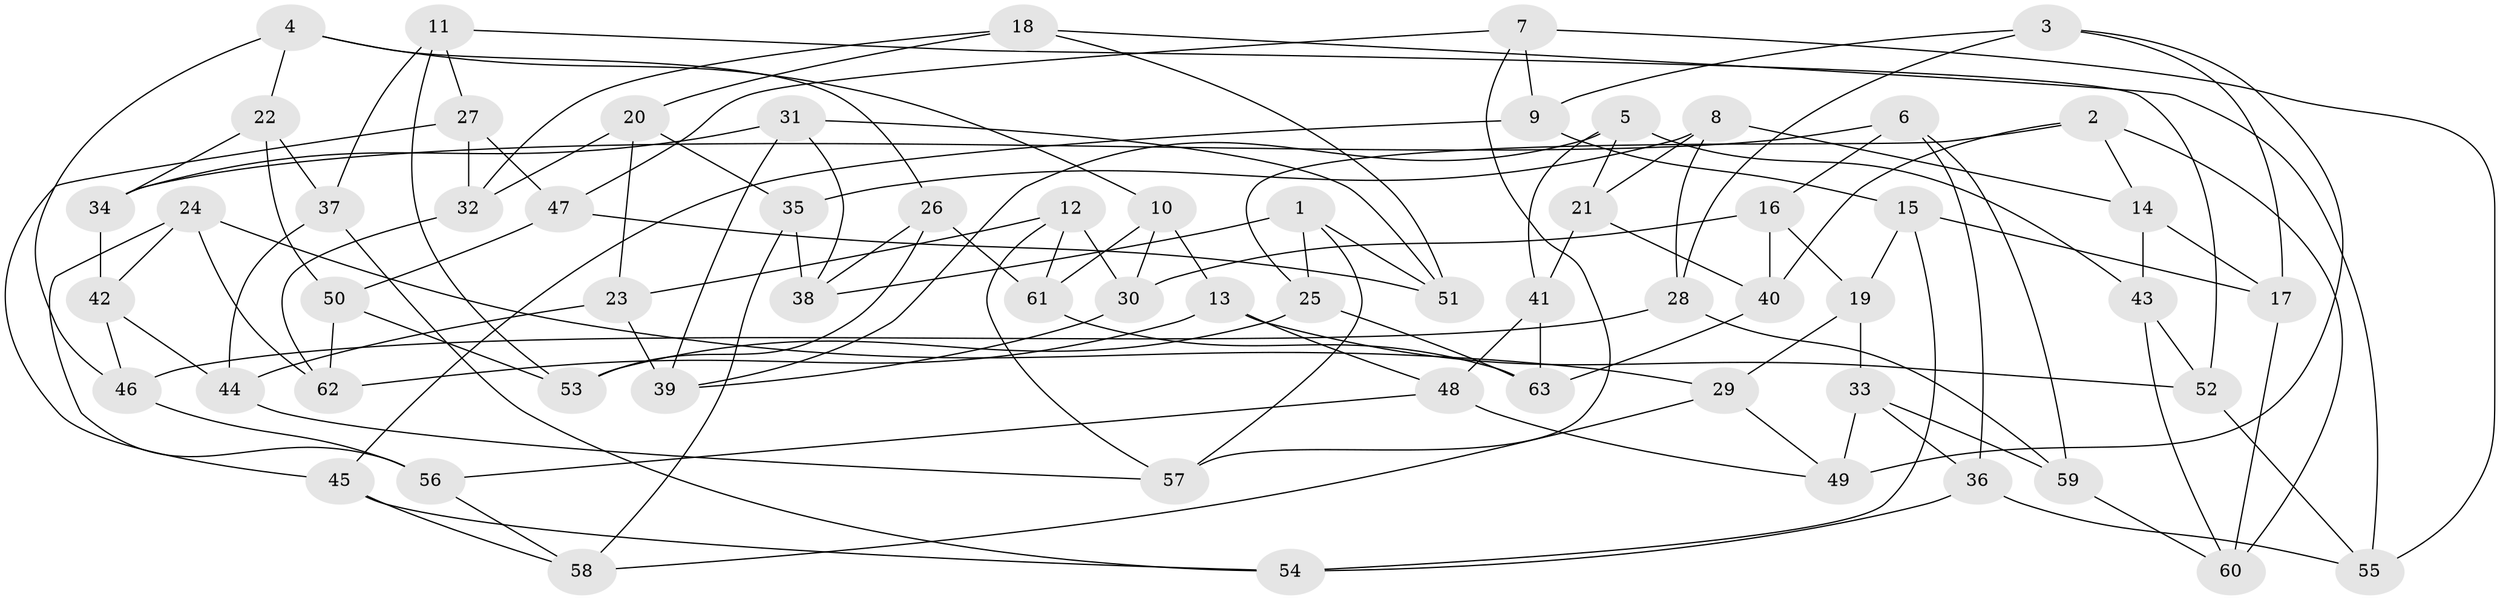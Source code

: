 // coarse degree distribution, {6: 0.42105263157894735, 5: 0.21052631578947367, 4: 0.3684210526315789}
// Generated by graph-tools (version 1.1) at 2025/52/02/27/25 19:52:31]
// undirected, 63 vertices, 126 edges
graph export_dot {
graph [start="1"]
  node [color=gray90,style=filled];
  1;
  2;
  3;
  4;
  5;
  6;
  7;
  8;
  9;
  10;
  11;
  12;
  13;
  14;
  15;
  16;
  17;
  18;
  19;
  20;
  21;
  22;
  23;
  24;
  25;
  26;
  27;
  28;
  29;
  30;
  31;
  32;
  33;
  34;
  35;
  36;
  37;
  38;
  39;
  40;
  41;
  42;
  43;
  44;
  45;
  46;
  47;
  48;
  49;
  50;
  51;
  52;
  53;
  54;
  55;
  56;
  57;
  58;
  59;
  60;
  61;
  62;
  63;
  1 -- 25;
  1 -- 51;
  1 -- 38;
  1 -- 57;
  2 -- 14;
  2 -- 40;
  2 -- 60;
  2 -- 25;
  3 -- 28;
  3 -- 9;
  3 -- 49;
  3 -- 17;
  4 -- 22;
  4 -- 26;
  4 -- 46;
  4 -- 10;
  5 -- 21;
  5 -- 43;
  5 -- 39;
  5 -- 41;
  6 -- 34;
  6 -- 16;
  6 -- 36;
  6 -- 59;
  7 -- 47;
  7 -- 9;
  7 -- 57;
  7 -- 55;
  8 -- 35;
  8 -- 14;
  8 -- 21;
  8 -- 28;
  9 -- 45;
  9 -- 15;
  10 -- 61;
  10 -- 30;
  10 -- 13;
  11 -- 52;
  11 -- 27;
  11 -- 37;
  11 -- 53;
  12 -- 23;
  12 -- 57;
  12 -- 61;
  12 -- 30;
  13 -- 62;
  13 -- 48;
  13 -- 52;
  14 -- 43;
  14 -- 17;
  15 -- 54;
  15 -- 19;
  15 -- 17;
  16 -- 40;
  16 -- 30;
  16 -- 19;
  17 -- 60;
  18 -- 55;
  18 -- 20;
  18 -- 51;
  18 -- 32;
  19 -- 33;
  19 -- 29;
  20 -- 32;
  20 -- 35;
  20 -- 23;
  21 -- 41;
  21 -- 40;
  22 -- 37;
  22 -- 50;
  22 -- 34;
  23 -- 44;
  23 -- 39;
  24 -- 62;
  24 -- 56;
  24 -- 42;
  24 -- 29;
  25 -- 53;
  25 -- 63;
  26 -- 38;
  26 -- 53;
  26 -- 61;
  27 -- 47;
  27 -- 32;
  27 -- 45;
  28 -- 46;
  28 -- 59;
  29 -- 58;
  29 -- 49;
  30 -- 39;
  31 -- 34;
  31 -- 39;
  31 -- 51;
  31 -- 38;
  32 -- 62;
  33 -- 36;
  33 -- 59;
  33 -- 49;
  34 -- 42;
  35 -- 58;
  35 -- 38;
  36 -- 54;
  36 -- 55;
  37 -- 54;
  37 -- 44;
  40 -- 63;
  41 -- 48;
  41 -- 63;
  42 -- 46;
  42 -- 44;
  43 -- 52;
  43 -- 60;
  44 -- 57;
  45 -- 58;
  45 -- 54;
  46 -- 56;
  47 -- 50;
  47 -- 51;
  48 -- 49;
  48 -- 56;
  50 -- 62;
  50 -- 53;
  52 -- 55;
  56 -- 58;
  59 -- 60;
  61 -- 63;
}

